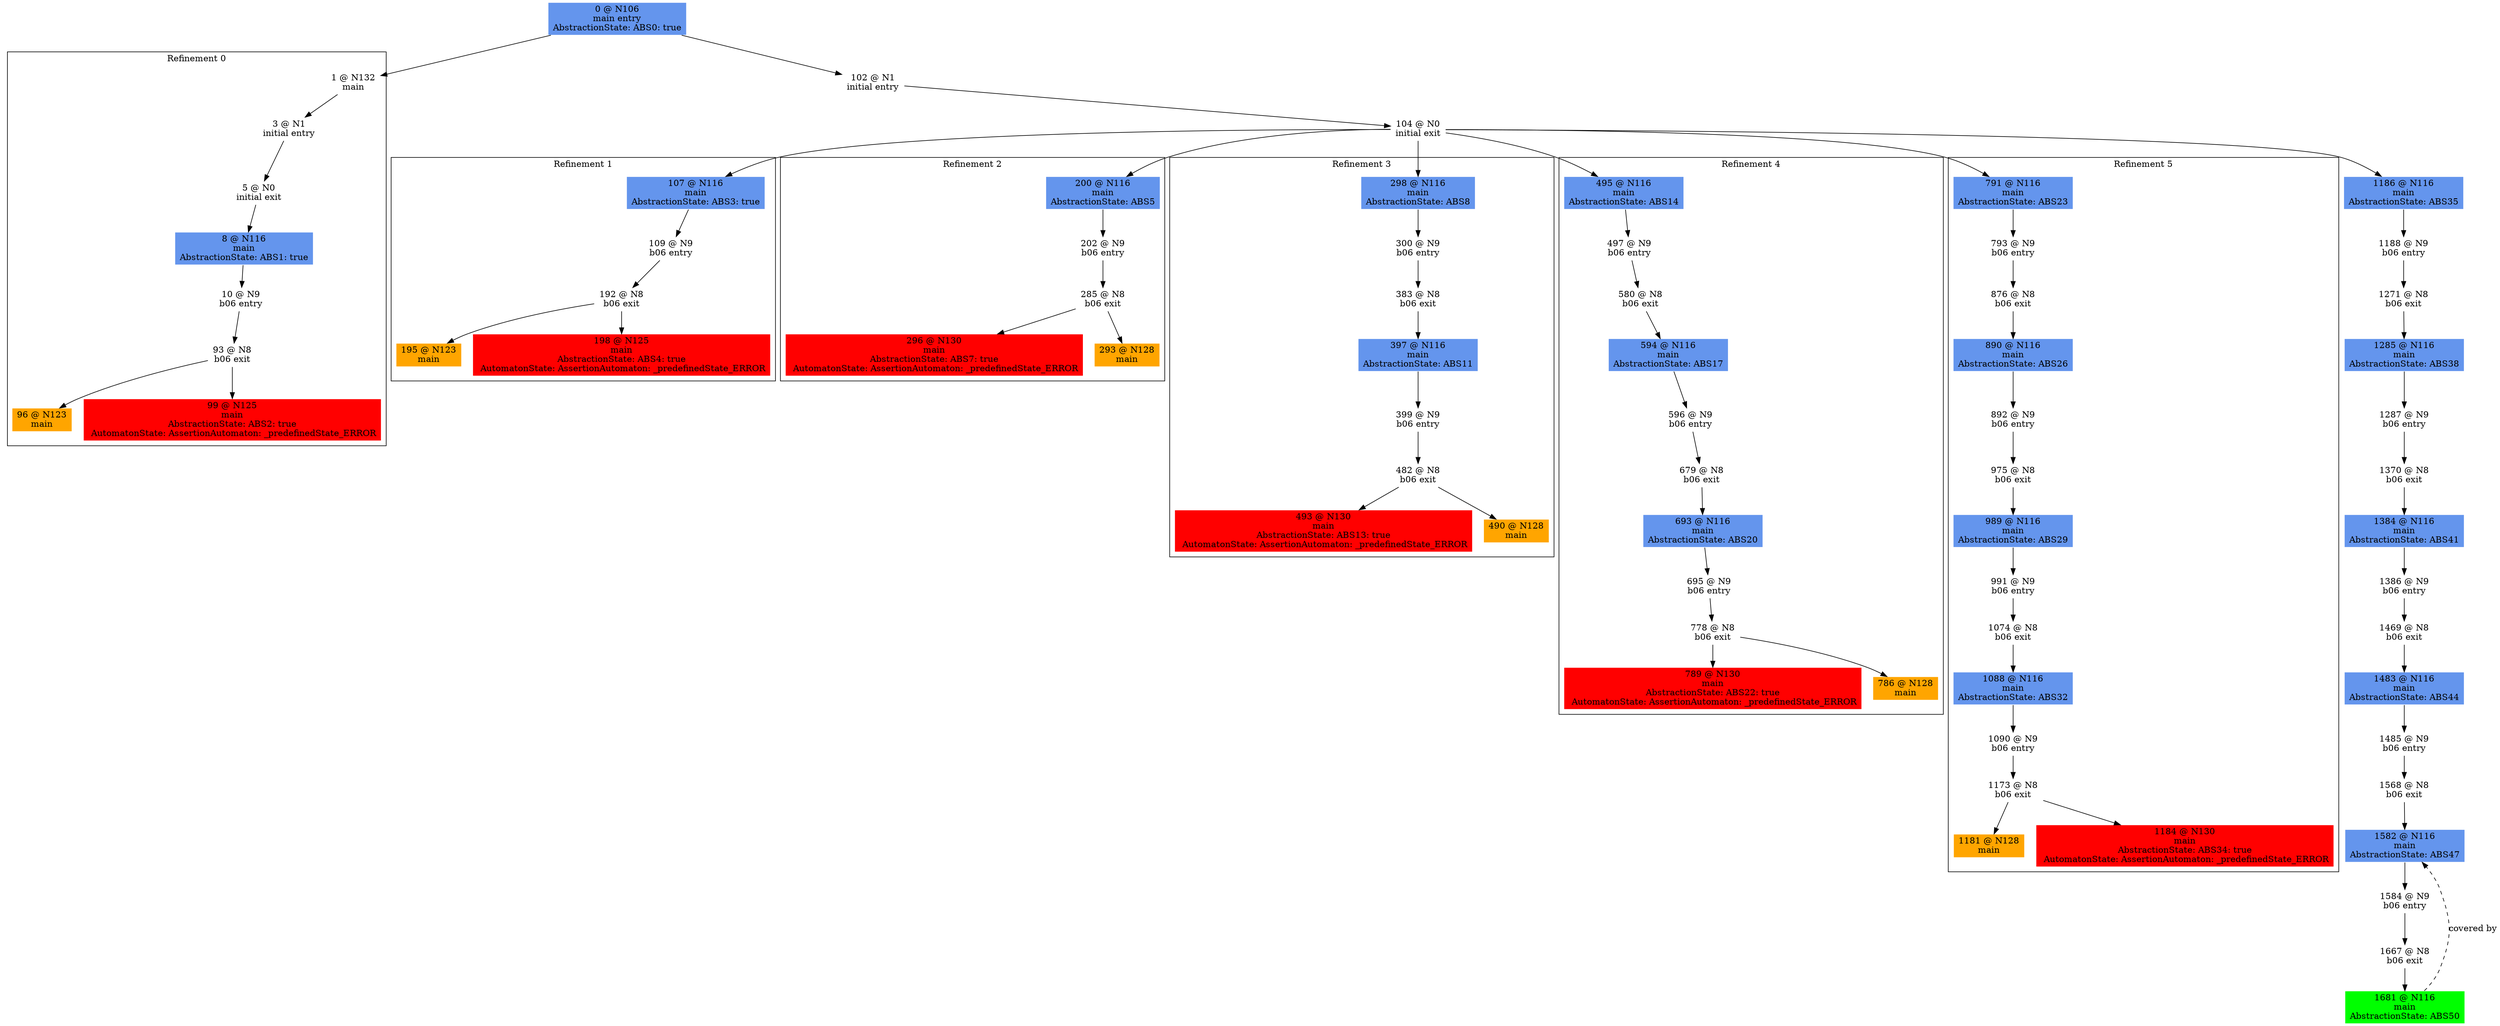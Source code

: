 digraph ARG {
node [style="filled" shape="box" color="white"]
subgraph cluster_0 {
label="Refinement 0"
1 [label="1 @ N132\nmain\n" id="1"]
3 [label="3 @ N1\ninitial entry\n" id="3"]
5 [label="5 @ N0\ninitial exit\n" id="5"]
8 [fillcolor="cornflowerblue" label="8 @ N116\nmain\nAbstractionState: ABS1: true\n" id="8"]
10 [label="10 @ N9\nb06 entry\n" id="10"]
93 [label="93 @ N8\nb06 exit\n" id="93"]
96 [fillcolor="orange" label="96 @ N123\nmain\n" id="96"]
99 [fillcolor="red" label="99 @ N125\nmain\nAbstractionState: ABS2: true\n AutomatonState: AssertionAutomaton: _predefinedState_ERROR\n" id="99"]
1 -> 3 []
3 -> 5 []
5 -> 8 []
8 -> 10 []
10 -> 93 []
93 -> 99 []
93 -> 96 []
}
0 -> 1
subgraph cluster_1 {
label="Refinement 1"
107 [fillcolor="cornflowerblue" label="107 @ N116\nmain\nAbstractionState: ABS3: true\n" id="107"]
109 [label="109 @ N9\nb06 entry\n" id="109"]
192 [label="192 @ N8\nb06 exit\n" id="192"]
195 [fillcolor="orange" label="195 @ N123\nmain\n" id="195"]
198 [fillcolor="red" label="198 @ N125\nmain\nAbstractionState: ABS4: true\n AutomatonState: AssertionAutomaton: _predefinedState_ERROR\n" id="198"]
107 -> 109 []
109 -> 192 []
192 -> 198 []
192 -> 195 []
}
104 -> 107
subgraph cluster_2 {
label="Refinement 2"
200 [fillcolor="cornflowerblue" label="200 @ N116\nmain\nAbstractionState: ABS5\n" id="200"]
202 [label="202 @ N9\nb06 entry\n" id="202"]
285 [label="285 @ N8\nb06 exit\n" id="285"]
296 [fillcolor="red" label="296 @ N130\nmain\nAbstractionState: ABS7: true\n AutomatonState: AssertionAutomaton: _predefinedState_ERROR\n" id="296"]
293 [fillcolor="orange" label="293 @ N128\nmain\n" id="293"]
200 -> 202 []
202 -> 285 []
285 -> 293 []
285 -> 296 []
}
104 -> 200
subgraph cluster_3 {
label="Refinement 3"
298 [fillcolor="cornflowerblue" label="298 @ N116\nmain\nAbstractionState: ABS8\n" id="298"]
300 [label="300 @ N9\nb06 entry\n" id="300"]
383 [label="383 @ N8\nb06 exit\n" id="383"]
397 [fillcolor="cornflowerblue" label="397 @ N116\nmain\nAbstractionState: ABS11\n" id="397"]
399 [label="399 @ N9\nb06 entry\n" id="399"]
482 [label="482 @ N8\nb06 exit\n" id="482"]
493 [fillcolor="red" label="493 @ N130\nmain\nAbstractionState: ABS13: true\n AutomatonState: AssertionAutomaton: _predefinedState_ERROR\n" id="493"]
490 [fillcolor="orange" label="490 @ N128\nmain\n" id="490"]
298 -> 300 []
300 -> 383 []
383 -> 397 []
397 -> 399 []
399 -> 482 []
482 -> 490 []
482 -> 493 []
}
104 -> 298
subgraph cluster_4 {
label="Refinement 4"
495 [fillcolor="cornflowerblue" label="495 @ N116\nmain\nAbstractionState: ABS14\n" id="495"]
497 [label="497 @ N9\nb06 entry\n" id="497"]
580 [label="580 @ N8\nb06 exit\n" id="580"]
594 [fillcolor="cornflowerblue" label="594 @ N116\nmain\nAbstractionState: ABS17\n" id="594"]
596 [label="596 @ N9\nb06 entry\n" id="596"]
679 [label="679 @ N8\nb06 exit\n" id="679"]
693 [fillcolor="cornflowerblue" label="693 @ N116\nmain\nAbstractionState: ABS20\n" id="693"]
695 [label="695 @ N9\nb06 entry\n" id="695"]
778 [label="778 @ N8\nb06 exit\n" id="778"]
789 [fillcolor="red" label="789 @ N130\nmain\nAbstractionState: ABS22: true\n AutomatonState: AssertionAutomaton: _predefinedState_ERROR\n" id="789"]
786 [fillcolor="orange" label="786 @ N128\nmain\n" id="786"]
495 -> 497 []
497 -> 580 []
580 -> 594 []
594 -> 596 []
596 -> 679 []
679 -> 693 []
693 -> 695 []
695 -> 778 []
778 -> 786 []
778 -> 789 []
}
104 -> 495
subgraph cluster_5 {
label="Refinement 5"
791 [fillcolor="cornflowerblue" label="791 @ N116\nmain\nAbstractionState: ABS23\n" id="791"]
793 [label="793 @ N9\nb06 entry\n" id="793"]
876 [label="876 @ N8\nb06 exit\n" id="876"]
890 [fillcolor="cornflowerblue" label="890 @ N116\nmain\nAbstractionState: ABS26\n" id="890"]
892 [label="892 @ N9\nb06 entry\n" id="892"]
975 [label="975 @ N8\nb06 exit\n" id="975"]
989 [fillcolor="cornflowerblue" label="989 @ N116\nmain\nAbstractionState: ABS29\n" id="989"]
991 [label="991 @ N9\nb06 entry\n" id="991"]
1074 [label="1074 @ N8\nb06 exit\n" id="1074"]
1088 [fillcolor="cornflowerblue" label="1088 @ N116\nmain\nAbstractionState: ABS32\n" id="1088"]
1090 [label="1090 @ N9\nb06 entry\n" id="1090"]
1173 [label="1173 @ N8\nb06 exit\n" id="1173"]
1181 [fillcolor="orange" label="1181 @ N128\nmain\n" id="1181"]
1184 [fillcolor="red" label="1184 @ N130\nmain\nAbstractionState: ABS34: true\n AutomatonState: AssertionAutomaton: _predefinedState_ERROR\n" id="1184"]
791 -> 793 []
793 -> 876 []
876 -> 890 []
890 -> 892 []
892 -> 975 []
975 -> 989 []
989 -> 991 []
991 -> 1074 []
1074 -> 1088 []
1088 -> 1090 []
1090 -> 1173 []
1173 -> 1184 []
1173 -> 1181 []
}
104 -> 791
0 [fillcolor="cornflowerblue" label="0 @ N106\nmain entry\nAbstractionState: ABS0: true\n" id="0"]
102 [label="102 @ N1\ninitial entry\n" id="102"]
104 [label="104 @ N0\ninitial exit\n" id="104"]
1186 [fillcolor="cornflowerblue" label="1186 @ N116\nmain\nAbstractionState: ABS35\n" id="1186"]
1188 [label="1188 @ N9\nb06 entry\n" id="1188"]
1271 [label="1271 @ N8\nb06 exit\n" id="1271"]
1285 [fillcolor="cornflowerblue" label="1285 @ N116\nmain\nAbstractionState: ABS38\n" id="1285"]
1287 [label="1287 @ N9\nb06 entry\n" id="1287"]
1370 [label="1370 @ N8\nb06 exit\n" id="1370"]
1384 [fillcolor="cornflowerblue" label="1384 @ N116\nmain\nAbstractionState: ABS41\n" id="1384"]
1386 [label="1386 @ N9\nb06 entry\n" id="1386"]
1469 [label="1469 @ N8\nb06 exit\n" id="1469"]
1483 [fillcolor="cornflowerblue" label="1483 @ N116\nmain\nAbstractionState: ABS44\n" id="1483"]
1485 [label="1485 @ N9\nb06 entry\n" id="1485"]
1568 [label="1568 @ N8\nb06 exit\n" id="1568"]
1582 [fillcolor="cornflowerblue" label="1582 @ N116\nmain\nAbstractionState: ABS47\n" id="1582"]
1584 [label="1584 @ N9\nb06 entry\n" id="1584"]
1667 [label="1667 @ N8\nb06 exit\n" id="1667"]
1681 [fillcolor="green" label="1681 @ N116\nmain\nAbstractionState: ABS50\n" id="1681"]
0 -> 102 []
102 -> 104 []
104 -> 1186 []
1186 -> 1188 []
1188 -> 1271 []
1271 -> 1285 []
1285 -> 1287 []
1287 -> 1370 []
1370 -> 1384 []
1384 -> 1386 []
1386 -> 1469 []
1469 -> 1483 []
1483 -> 1485 []
1485 -> 1568 []
1568 -> 1582 []
1681 -> 1582 [style="dashed" weight="0" label="covered by"]
1582 -> 1584 []
1584 -> 1667 []
1667 -> 1681 []
}
